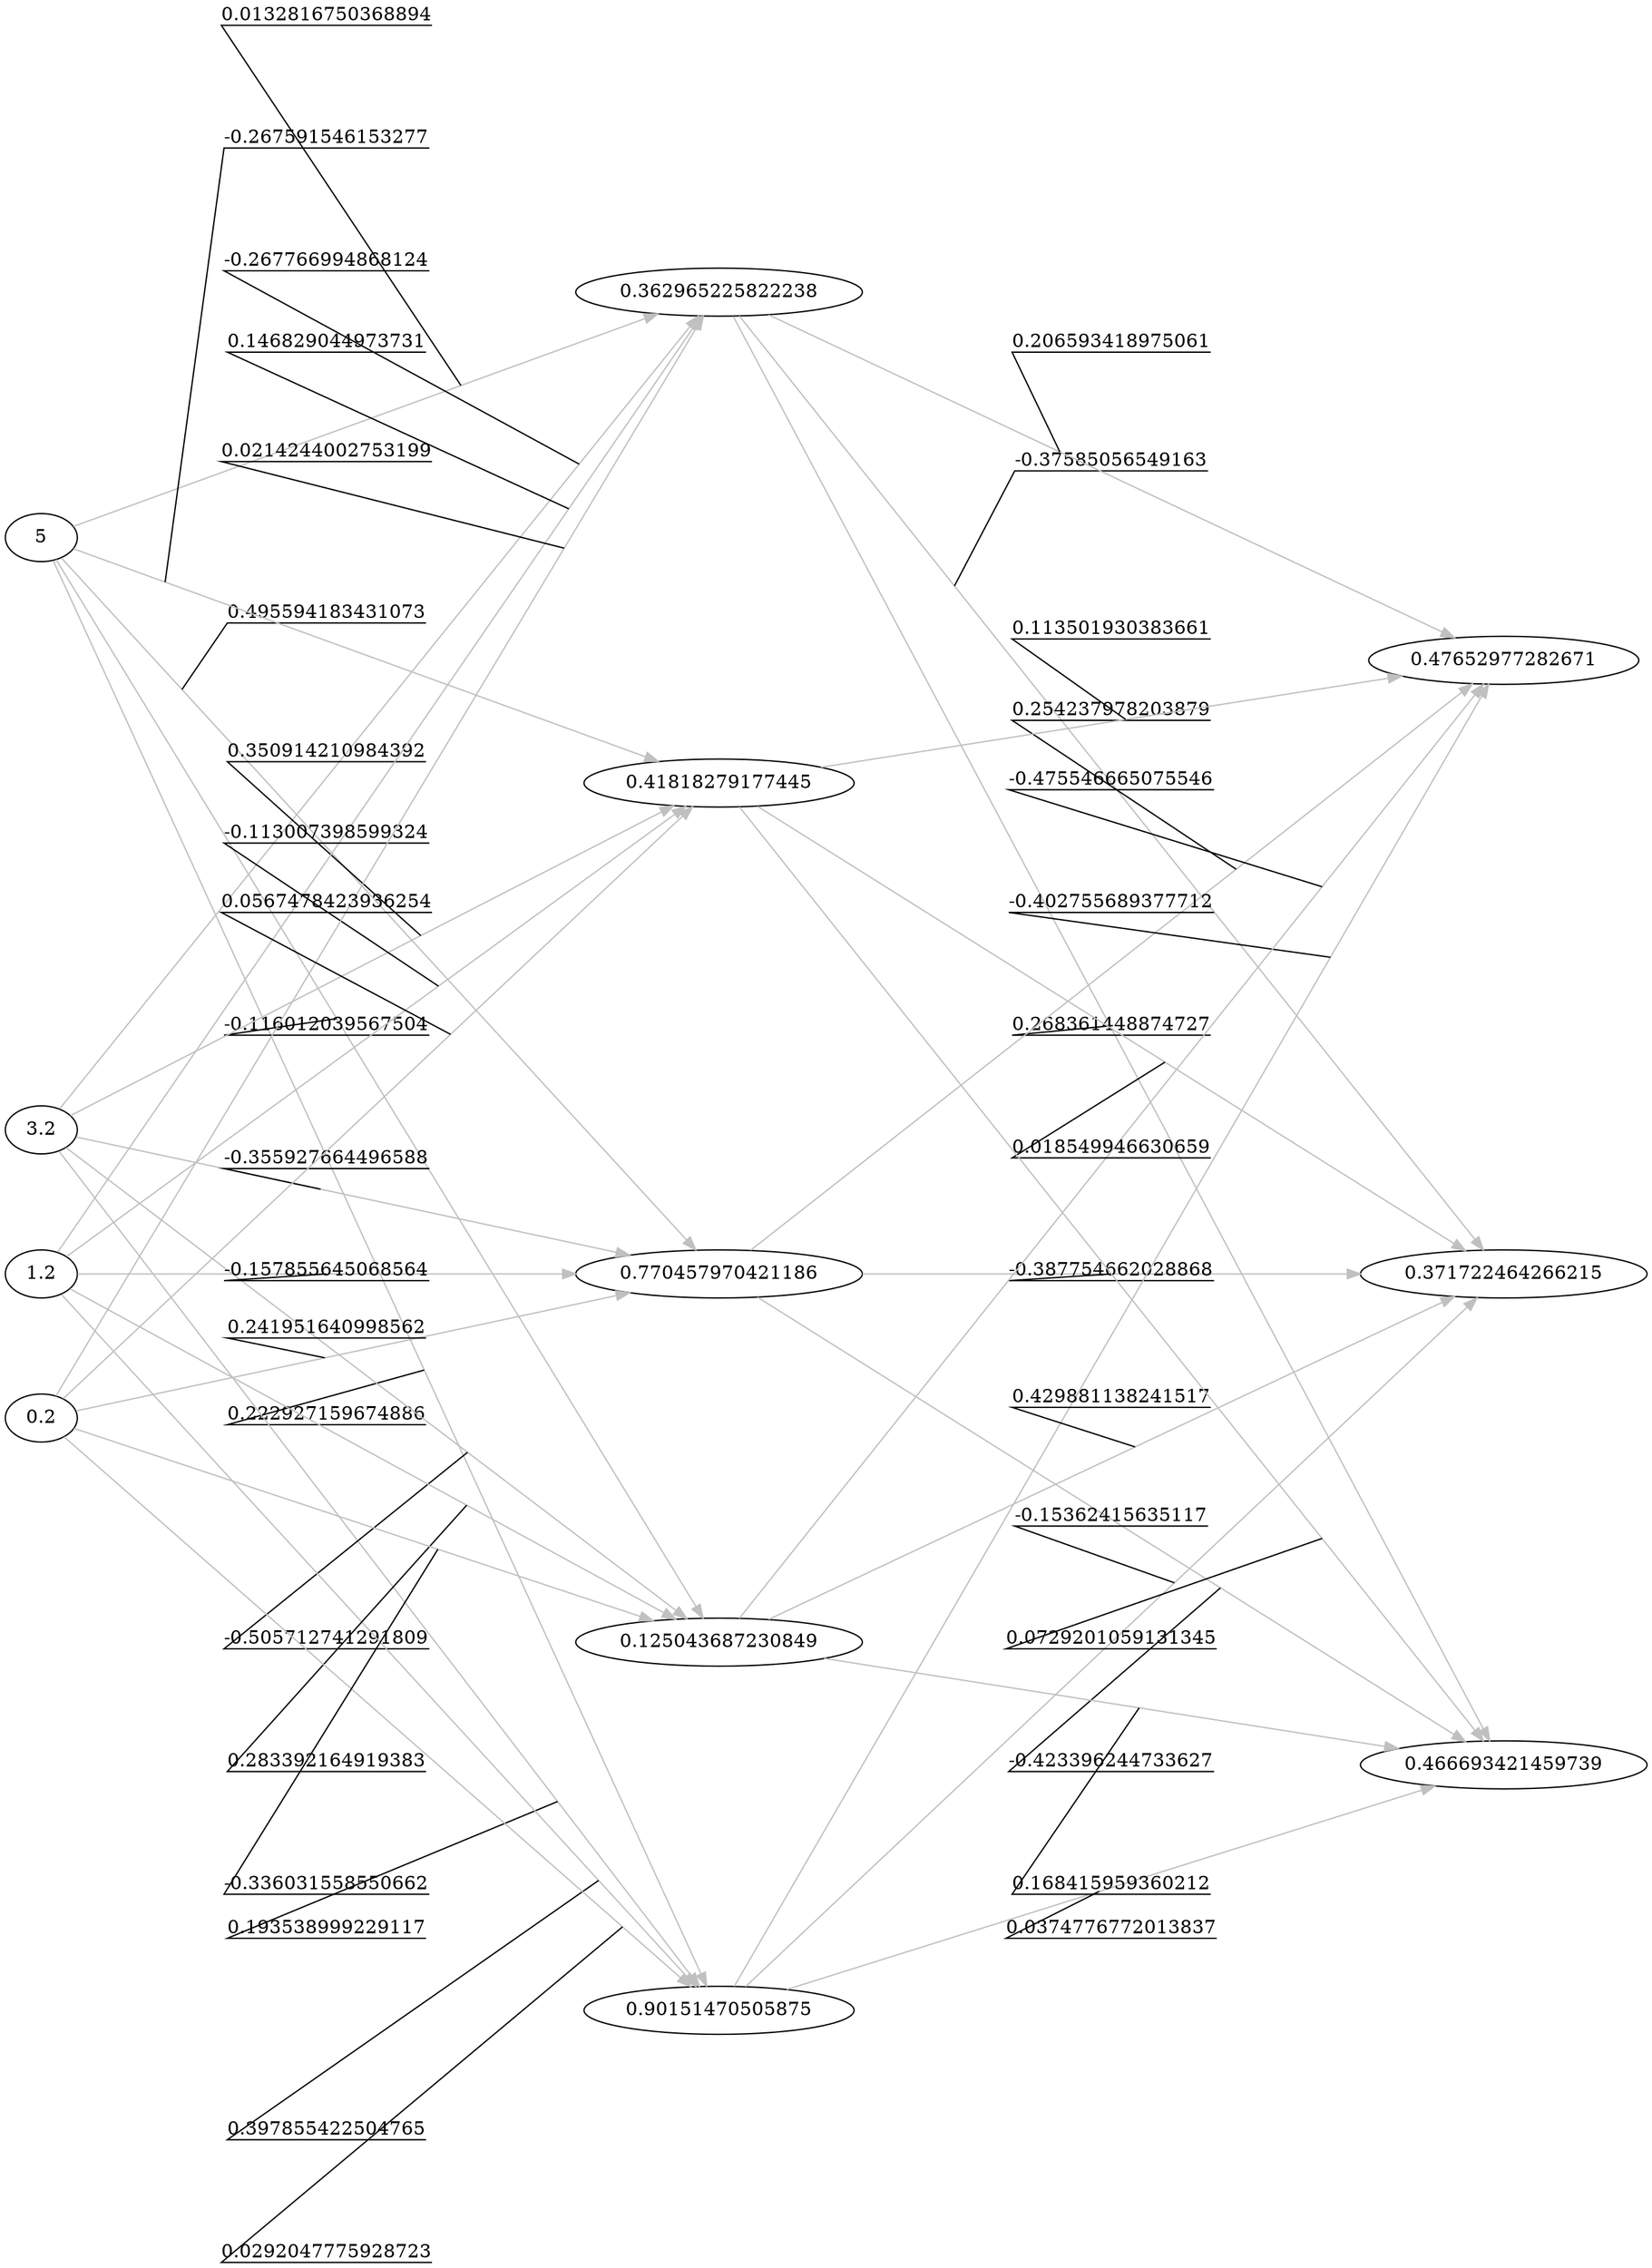 digraph { 
rankdir=LR;
nodesep=1;
ranksep=3;
splines=line;
{ rank=same; "5" "3.2" "1.2" "0.2" ; }
{ rank=same; "0.362965225822238" "0.770457970421186" "0.90151470505875" "0.125043687230849" "0.41818279177445" "0.362965225822238" "0.770457970421186" "0.90151470505875" "0.125043687230849" "0.41818279177445" "0.362965225822238" "0.770457970421186" "0.90151470505875" "0.125043687230849" "0.41818279177445" "0.362965225822238" "0.770457970421186" "0.90151470505875" "0.125043687230849" "0.41818279177445" ; }
"5" -> "0.362965225822238" [label="0.0132816750368894" color="grey" decorate=true];
"5" -> "0.770457970421186" [label="0.495594183431073" color="grey" decorate=true];
"5" -> "0.90151470505875" [label="0.222927159674886" color="grey" decorate=true];
"5" -> "0.125043687230849" [label="-0.116012039567504" color="grey" decorate=true];
"5" -> "0.41818279177445" [label="-0.267591546153277" color="grey" decorate=true];
"3.2" -> "0.362965225822238" [label="-0.267766994868124" color="grey" decorate=true];
"3.2" -> "0.770457970421186" [label="-0.355927664496588" color="grey" decorate=true];
"3.2" -> "0.90151470505875" [label="0.193538999229117" color="grey" decorate=true];
"3.2" -> "0.125043687230849" [label="-0.505712741291809" color="grey" decorate=true];
"3.2" -> "0.41818279177445" [label="0.350914210984392" color="grey" decorate=true];
"1.2" -> "0.362965225822238" [label="0.146829044973731" color="grey" decorate=true];
"1.2" -> "0.770457970421186" [label="-0.157855645068564" color="grey" decorate=true];
"1.2" -> "0.90151470505875" [label="0.397855422504765" color="grey" decorate=true];
"1.2" -> "0.125043687230849" [label="0.283392164919383" color="grey" decorate=true];
"1.2" -> "0.41818279177445" [label="-0.113007398599324" color="grey" decorate=true];
"0.2" -> "0.362965225822238" [label="0.0214244002753199" color="grey" decorate=true];
"0.2" -> "0.770457970421186" [label="0.241951640998562" color="grey" decorate=true];
"0.2" -> "0.90151470505875" [label="0.0292047775928723" color="grey" decorate=true];
"0.2" -> "0.125043687230849" [label="-0.336031558550662" color="grey" decorate=true];
"0.2" -> "0.41818279177445" [label="0.0567478423936254" color="grey" decorate=true];
{ rank=same; "0.371722464266215" "0.466693421459739" "0.47652977282671" "0.371722464266215" "0.466693421459739" "0.47652977282671" "0.371722464266215" "0.466693421459739" "0.47652977282671" "0.371722464266215" "0.466693421459739" "0.47652977282671" "0.371722464266215" "0.466693421459739" "0.47652977282671" ; }
"0.362965225822238" -> "0.371722464266215" [label="-0.37585056549163" color="grey" decorate=true];
"0.362965225822238" -> "0.466693421459739" [label="0.268361448874727" color="grey" decorate=true];
"0.362965225822238" -> "0.47652977282671" [label="0.206593418975061" color="grey" decorate=true];
"0.770457970421186" -> "0.371722464266215" [label="-0.387754662028868" color="grey" decorate=true];
"0.770457970421186" -> "0.466693421459739" [label="-0.423396244733627" color="grey" decorate=true];
"0.770457970421186" -> "0.47652977282671" [label="0.254237978203879" color="grey" decorate=true];
"0.90151470505875" -> "0.371722464266215" [label="-0.15362415635117" color="grey" decorate=true];
"0.90151470505875" -> "0.466693421459739" [label="0.0374776772013837" color="grey" decorate=true];
"0.90151470505875" -> "0.47652977282671" [label="-0.402755689377712" color="grey" decorate=true];
"0.125043687230849" -> "0.371722464266215" [label="0.429881138241517" color="grey" decorate=true];
"0.125043687230849" -> "0.466693421459739" [label="0.168415959360212" color="grey" decorate=true];
"0.125043687230849" -> "0.47652977282671" [label="-0.475546665075546" color="grey" decorate=true];
"0.41818279177445" -> "0.371722464266215" [label="0.018549946630659" color="grey" decorate=true];
"0.41818279177445" -> "0.466693421459739" [label="0.0729201059131345" color="grey" decorate=true];
"0.41818279177445" -> "0.47652977282671" [label="0.113501930383661" color="grey" decorate=true];
}
